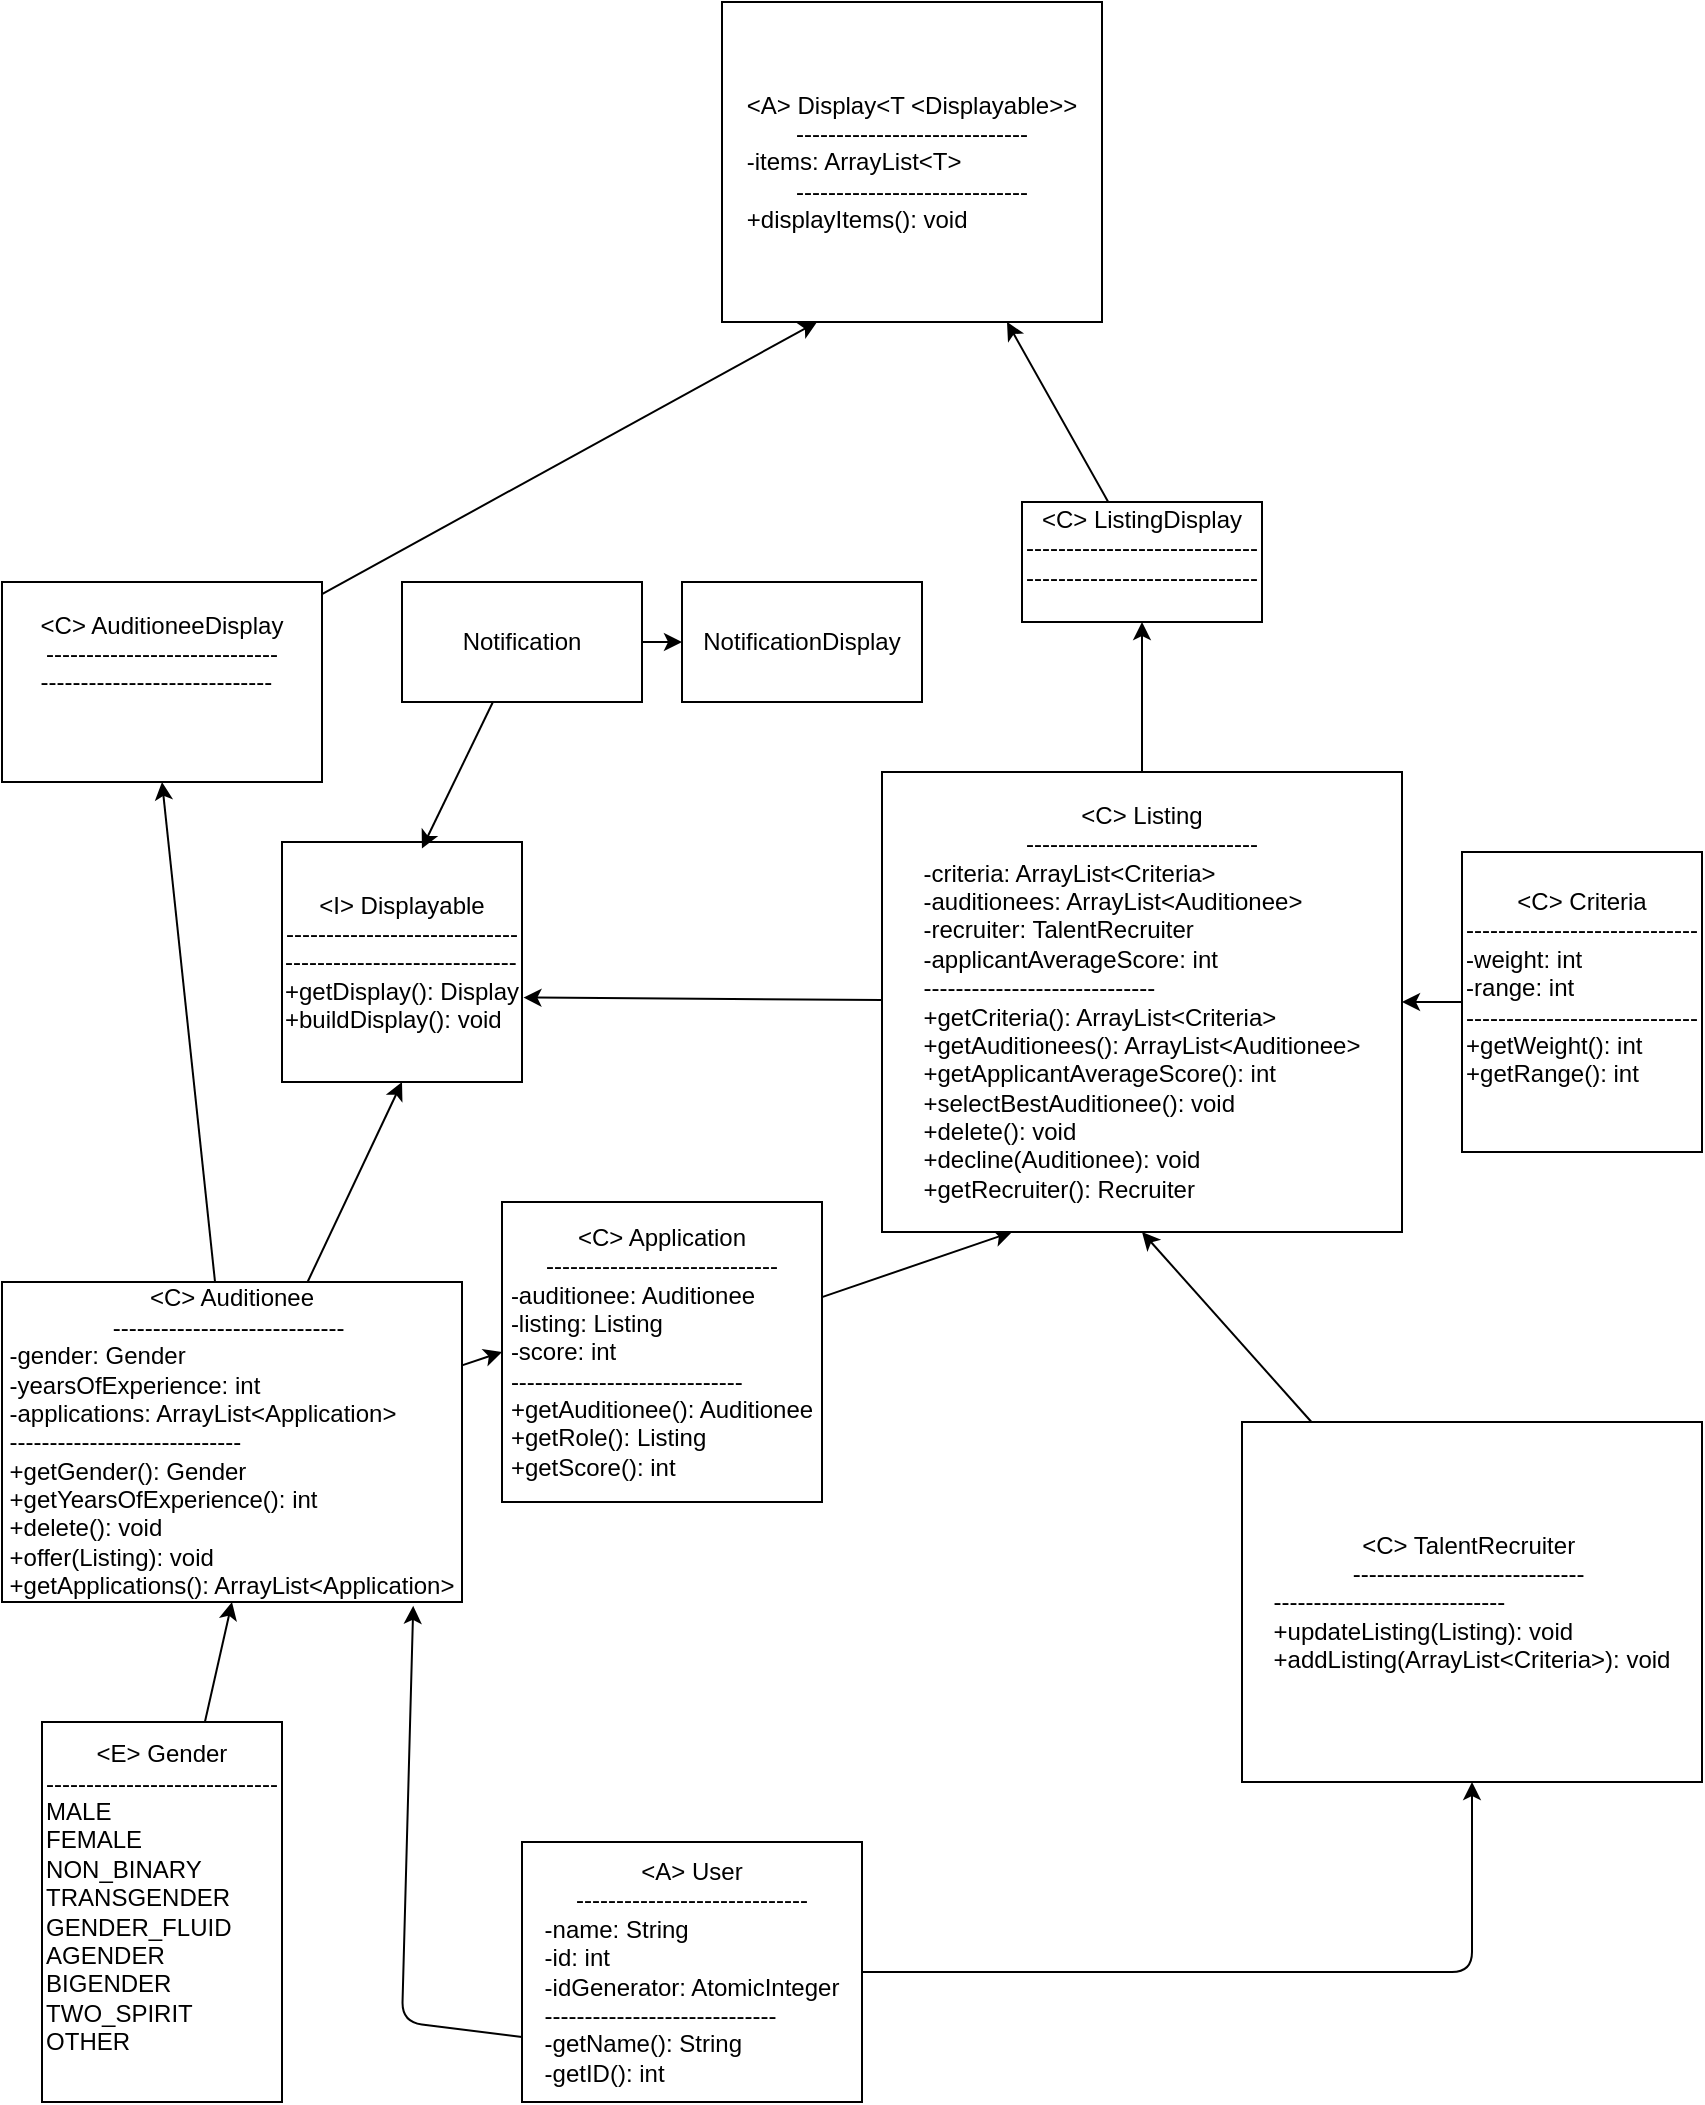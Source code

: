 <mxfile>
    <diagram id="PT0VoQ2pAafepIRgsOAo" name="Page-1">
        <mxGraphModel dx="1109" dy="751" grid="1" gridSize="10" guides="1" tooltips="1" connect="1" arrows="1" fold="1" page="1" pageScale="1" pageWidth="850" pageHeight="1100" math="0" shadow="0">
            <root>
                <mxCell id="0"/>
                <mxCell id="1" parent="0"/>
                <mxCell id="14" style="edgeStyle=none;html=1;entryX=0.5;entryY=1;entryDx=0;entryDy=0;" parent="1" source="2" target="6" edge="1">
                    <mxGeometry relative="1" as="geometry"/>
                </mxCell>
                <mxCell id="2" value="&amp;lt;C&amp;gt; TalentRecruiter&amp;nbsp;&lt;br&gt;-----------------------------&amp;nbsp;&lt;div style=&quot;text-align: left;&quot;&gt;-----------------------------&lt;/div&gt;&lt;div style=&quot;text-align: left;&quot;&gt;+updateListing(Listing): void&lt;/div&gt;&lt;div style=&quot;text-align: left;&quot;&gt;+addListing(ArrayList&amp;lt;Criteria&amp;gt;): void&lt;/div&gt;" style="whiteSpace=wrap;html=1;" parent="1" vertex="1">
                    <mxGeometry x="620" y="760" width="230" height="180" as="geometry"/>
                </mxCell>
                <mxCell id="19" style="edgeStyle=none;html=1;entryX=0.5;entryY=1;entryDx=0;entryDy=0;" parent="1" source="3" target="10" edge="1">
                    <mxGeometry relative="1" as="geometry"/>
                </mxCell>
                <mxCell id="23" style="edgeStyle=none;html=1;entryX=0.5;entryY=1;entryDx=0;entryDy=0;" parent="1" source="3" target="12" edge="1">
                    <mxGeometry relative="1" as="geometry"/>
                </mxCell>
                <mxCell id="25" style="edgeStyle=none;html=1;entryX=0;entryY=0.5;entryDx=0;entryDy=0;" parent="1" source="3" target="4" edge="1">
                    <mxGeometry relative="1" as="geometry"/>
                </mxCell>
                <mxCell id="3" value="&amp;lt;C&amp;gt; Auditionee&lt;br&gt;-----------------------------&amp;nbsp;&lt;div style=&quot;text-align: left;&quot;&gt;-gender: Gender&lt;/div&gt;&lt;div style=&quot;text-align: left;&quot;&gt;-yearsOfExperience: int&lt;/div&gt;&lt;div style=&quot;text-align: left;&quot;&gt;-applications: ArrayList&amp;lt;Application&amp;gt;&lt;/div&gt;&lt;div style=&quot;text-align: left;&quot;&gt;-----------------------------&amp;nbsp;&lt;/div&gt;&lt;div style=&quot;text-align: left;&quot;&gt;+getGender(): Gender&lt;/div&gt;&lt;div style=&quot;text-align: left;&quot;&gt;+getYearsOfExperience(): int&lt;/div&gt;&lt;div style=&quot;text-align: left;&quot;&gt;+delete(): void&lt;/div&gt;&lt;span style=&quot;&quot;&gt;&lt;div style=&quot;text-align: left;&quot;&gt;&lt;span style=&quot;background-color: initial;&quot;&gt;+offer(Listing): void&lt;/span&gt;&lt;/div&gt;&lt;div style=&quot;text-align: left;&quot;&gt;&lt;span style=&quot;background-color: initial;&quot;&gt;+getApplications(): ArrayList&amp;lt;Application&amp;gt;&lt;/span&gt;&lt;/div&gt;&lt;/span&gt;" style="whiteSpace=wrap;html=1;" parent="1" vertex="1">
                    <mxGeometry y="690" width="230" height="160" as="geometry"/>
                </mxCell>
                <mxCell id="26" style="edgeStyle=none;html=1;entryX=0.25;entryY=1;entryDx=0;entryDy=0;" parent="1" source="4" target="6" edge="1">
                    <mxGeometry relative="1" as="geometry"/>
                </mxCell>
                <mxCell id="4" value="&amp;lt;C&amp;gt; Application&lt;br&gt;-----------------------------&lt;br&gt;&lt;div style=&quot;text-align: left;&quot;&gt;-auditionee: Auditionee&lt;/div&gt;&lt;div style=&quot;text-align: left;&quot;&gt;&lt;span style=&quot;background-color: initial;&quot;&gt;-listing: Listing&lt;/span&gt;&lt;br&gt;&lt;/div&gt;&lt;div style=&quot;text-align: left;&quot;&gt;-score: int&lt;/div&gt;&lt;div style=&quot;text-align: left;&quot;&gt;&lt;span style=&quot;text-align: center;&quot;&gt;-----------------------------&lt;/span&gt;&lt;br style=&quot;text-align: center;&quot;&gt;&lt;/div&gt;&lt;div style=&quot;text-align: left;&quot;&gt;+getAuditionee(): Auditionee&lt;/div&gt;&lt;div style=&quot;text-align: left;&quot;&gt;+getRole(): Listing&lt;/div&gt;&lt;div style=&quot;text-align: left;&quot;&gt;+getScore(): int&lt;/div&gt;" style="whiteSpace=wrap;html=1;" parent="1" vertex="1">
                    <mxGeometry x="250" y="650" width="160" height="150" as="geometry"/>
                </mxCell>
                <mxCell id="13" style="edgeStyle=none;html=1;entryX=0.5;entryY=1;entryDx=0;entryDy=0;" parent="1" source="5" target="3" edge="1">
                    <mxGeometry relative="1" as="geometry"/>
                </mxCell>
                <mxCell id="5" value="&amp;lt;E&amp;gt; Gender&lt;br&gt;-----------------------------&lt;br&gt;&lt;div style=&quot;text-align: left;&quot;&gt;MALE&amp;nbsp;&lt;br&gt;FEMALE&amp;nbsp;&lt;br&gt;NON_BINARY&amp;nbsp;&lt;br&gt;TRANSGENDER&amp;nbsp;&lt;br&gt;GENDER_FLUID&amp;nbsp;&lt;br&gt;AGENDER&amp;nbsp;&lt;br&gt;BIGENDER&amp;nbsp;&lt;br&gt;TWO_SPIRIT&amp;nbsp;&lt;br&gt;OTHER&amp;nbsp;&lt;br&gt;&lt;/div&gt;&lt;div style=&quot;text-align: left;&quot;&gt;&lt;br&gt;&lt;/div&gt;" style="whiteSpace=wrap;html=1;" parent="1" vertex="1">
                    <mxGeometry x="20" y="910" width="120" height="190" as="geometry"/>
                </mxCell>
                <mxCell id="20" style="edgeStyle=none;html=1;entryX=0.5;entryY=1;entryDx=0;entryDy=0;" parent="1" source="6" target="9" edge="1">
                    <mxGeometry relative="1" as="geometry"/>
                </mxCell>
                <mxCell id="24" style="edgeStyle=none;html=1;entryX=1.006;entryY=0.648;entryDx=0;entryDy=0;entryPerimeter=0;" parent="1" source="6" target="12" edge="1">
                    <mxGeometry relative="1" as="geometry"/>
                </mxCell>
                <mxCell id="6" value="&amp;lt;C&amp;gt; Listing&lt;br&gt;-----------------------------&lt;br&gt;&lt;div style=&quot;text-align: left;&quot;&gt;-criteria: ArrayList&amp;lt;Criteria&amp;gt;&lt;/div&gt;&lt;div style=&quot;text-align: left;&quot;&gt;-auditionees: ArrayList&amp;lt;Auditionee&amp;gt;&lt;/div&gt;&lt;div style=&quot;text-align: left;&quot;&gt;&lt;div&gt;-recruiter: TalentRecruiter&lt;/div&gt;&lt;/div&gt;&lt;div style=&quot;text-align: left;&quot;&gt;-applicantAverageScore: int&lt;/div&gt;&lt;div style=&quot;text-align: left;&quot;&gt;&lt;span style=&quot;text-align: center;&quot;&gt;-----------------------------&lt;/span&gt;&lt;br style=&quot;text-align: center;&quot;&gt;&lt;/div&gt;&lt;div style=&quot;text-align: left;&quot;&gt;&lt;span style=&quot;text-align: center;&quot;&gt;+getCriteria(): ArrayList&amp;lt;Criteria&amp;gt;&lt;/span&gt;&lt;/div&gt;&lt;div style=&quot;text-align: left;&quot;&gt;&lt;span style=&quot;text-align: center;&quot;&gt;+getAuditionees(): ArrayList&amp;lt;Auditionee&amp;gt;&lt;/span&gt;&lt;/div&gt;&lt;div style=&quot;text-align: left;&quot;&gt;&lt;span style=&quot;text-align: center;&quot;&gt;+getApplicantAverageScore(): int&lt;/span&gt;&lt;/div&gt;&lt;div style=&quot;text-align: left;&quot;&gt;&lt;span style=&quot;text-align: center;&quot;&gt;+selectBestAuditionee(): void&lt;/span&gt;&lt;/div&gt;&lt;div style=&quot;text-align: left;&quot;&gt;&lt;span style=&quot;text-align: center;&quot;&gt;+delete(): void&lt;/span&gt;&lt;/div&gt;&lt;div style=&quot;text-align: left;&quot;&gt;&lt;span style=&quot;text-align: center;&quot;&gt;+decline(Auditionee): void&lt;/span&gt;&lt;/div&gt;&lt;div style=&quot;text-align: left;&quot;&gt;&lt;span style=&quot;text-align: center;&quot;&gt;+getRecruiter(): Recruiter&lt;/span&gt;&lt;/div&gt;" style="whiteSpace=wrap;html=1;" parent="1" vertex="1">
                    <mxGeometry x="440" y="435" width="260" height="230" as="geometry"/>
                </mxCell>
                <mxCell id="16" style="edgeStyle=none;html=1;entryX=1;entryY=0.5;entryDx=0;entryDy=0;exitX=0;exitY=0.5;exitDx=0;exitDy=0;" parent="1" source="7" target="6" edge="1">
                    <mxGeometry relative="1" as="geometry">
                        <mxPoint x="570" y="670" as="targetPoint"/>
                    </mxGeometry>
                </mxCell>
                <mxCell id="7" value="&amp;lt;C&amp;gt; Criteria&lt;br&gt;-----------------------------&lt;br&gt;&lt;div style=&quot;text-align: left;&quot;&gt;-weight: int&lt;/div&gt;&lt;div style=&quot;text-align: left;&quot;&gt;-range: int&lt;/div&gt;&lt;div style=&quot;text-align: left;&quot;&gt;-----------------------------&lt;/div&gt;&lt;div style=&quot;text-align: left;&quot;&gt;+getWeight(): int&lt;/div&gt;&lt;div style=&quot;text-align: left;&quot;&gt;+getRange(): int&lt;/div&gt;&lt;div style=&quot;text-align: left;&quot;&gt;&lt;br&gt;&lt;/div&gt;" style="whiteSpace=wrap;html=1;" parent="1" vertex="1">
                    <mxGeometry x="730" y="475" width="120" height="150" as="geometry"/>
                </mxCell>
                <mxCell id="17" style="edgeStyle=none;html=1;entryX=0.5;entryY=1;entryDx=0;entryDy=0;" parent="1" source="8" target="2" edge="1">
                    <mxGeometry relative="1" as="geometry">
                        <Array as="points">
                            <mxPoint x="735" y="1035"/>
                        </Array>
                    </mxGeometry>
                </mxCell>
                <mxCell id="18" style="edgeStyle=none;html=1;entryX=0.894;entryY=1.012;entryDx=0;entryDy=0;exitX=0;exitY=0.75;exitDx=0;exitDy=0;entryPerimeter=0;" parent="1" source="8" target="3" edge="1">
                    <mxGeometry relative="1" as="geometry">
                        <Array as="points">
                            <mxPoint x="200" y="1060"/>
                        </Array>
                    </mxGeometry>
                </mxCell>
                <mxCell id="8" value="&amp;lt;A&amp;gt; User&lt;br&gt;-----------------------------&lt;br&gt;&lt;div style=&quot;text-align: left;&quot;&gt;-name: String&lt;/div&gt;&lt;div style=&quot;text-align: left;&quot;&gt;-id: int&lt;/div&gt;&lt;div style=&quot;text-align: left;&quot;&gt;-idGenerator: AtomicInteger&lt;/div&gt;&lt;div style=&quot;text-align: left;&quot;&gt;-----------------------------&lt;/div&gt;&lt;div style=&quot;text-align: left;&quot;&gt;-getName(): String&lt;/div&gt;&lt;div style=&quot;text-align: left;&quot;&gt;-getID(): int&lt;/div&gt;" style="whiteSpace=wrap;html=1;" parent="1" vertex="1">
                    <mxGeometry x="260" y="970" width="170" height="130" as="geometry"/>
                </mxCell>
                <mxCell id="21" style="edgeStyle=none;html=1;entryX=0.75;entryY=1;entryDx=0;entryDy=0;" parent="1" source="9" target="11" edge="1">
                    <mxGeometry relative="1" as="geometry"/>
                </mxCell>
                <mxCell id="9" value="&amp;lt;C&amp;gt; ListingDisplay&lt;br&gt;-----------------------------&lt;br&gt;&lt;div style=&quot;text-align: left;&quot;&gt;-----------------------------&lt;br&gt;&lt;div&gt;&lt;br&gt;&lt;/div&gt;&lt;/div&gt;" style="whiteSpace=wrap;html=1;" parent="1" vertex="1">
                    <mxGeometry x="510" y="300" width="120" height="60" as="geometry"/>
                </mxCell>
                <mxCell id="22" style="edgeStyle=none;html=1;entryX=0.25;entryY=1;entryDx=0;entryDy=0;" parent="1" source="10" target="11" edge="1">
                    <mxGeometry relative="1" as="geometry"/>
                </mxCell>
                <mxCell id="10" value="&amp;lt;C&amp;gt; AuditioneeDisplay&lt;br&gt;-----------------------------&lt;br&gt;&lt;div style=&quot;text-align: left;&quot;&gt;-----------------------------&amp;nbsp;&lt;div&gt;&lt;br&gt;&lt;/div&gt;&lt;div&gt;&lt;br&gt;&lt;/div&gt;&lt;/div&gt;" style="whiteSpace=wrap;html=1;" parent="1" vertex="1">
                    <mxGeometry y="340" width="160" height="100" as="geometry"/>
                </mxCell>
                <mxCell id="11" value="&amp;lt;A&amp;gt; Display&amp;lt;T &amp;lt;Displayable&amp;gt;&amp;gt;&lt;br&gt;-----------------------------&lt;br&gt;&lt;div style=&quot;text-align: left;&quot;&gt;-items: ArrayList&amp;lt;T&amp;gt;&lt;/div&gt;-----------------------------&lt;br&gt;&lt;div style=&quot;text-align: left;&quot;&gt;+displayItems(): void&lt;/div&gt;" style="whiteSpace=wrap;html=1;" parent="1" vertex="1">
                    <mxGeometry x="360" y="50" width="190" height="160" as="geometry"/>
                </mxCell>
                <mxCell id="12" value="&amp;lt;I&amp;gt; Displayable&lt;br&gt;-----------------------------&lt;br&gt;&lt;div style=&quot;text-align: left;&quot;&gt;-----------------------------&lt;br&gt;&lt;div&gt;+getDisplay(): Display&lt;/div&gt;&lt;div&gt;+buildDisplay(): void&lt;/div&gt;&lt;/div&gt;" style="whiteSpace=wrap;html=1;" parent="1" vertex="1">
                    <mxGeometry x="140" y="470" width="120" height="120" as="geometry"/>
                </mxCell>
                <mxCell id="27" value="NotificationDisplay&lt;br&gt;" style="whiteSpace=wrap;html=1;" parent="1" vertex="1">
                    <mxGeometry x="340" y="340" width="120" height="60" as="geometry"/>
                </mxCell>
                <mxCell id="31" value="" style="edgeStyle=none;html=1;" edge="1" parent="1" source="28" target="27">
                    <mxGeometry relative="1" as="geometry"/>
                </mxCell>
                <mxCell id="28" value="Notification" style="whiteSpace=wrap;html=1;" parent="1" vertex="1">
                    <mxGeometry x="200" y="340" width="120" height="60" as="geometry"/>
                </mxCell>
                <mxCell id="32" style="edgeStyle=none;html=1;entryX=0.583;entryY=0.027;entryDx=0;entryDy=0;entryPerimeter=0;" edge="1" parent="1" source="28" target="12">
                    <mxGeometry relative="1" as="geometry"/>
                </mxCell>
            </root>
        </mxGraphModel>
    </diagram>
</mxfile>